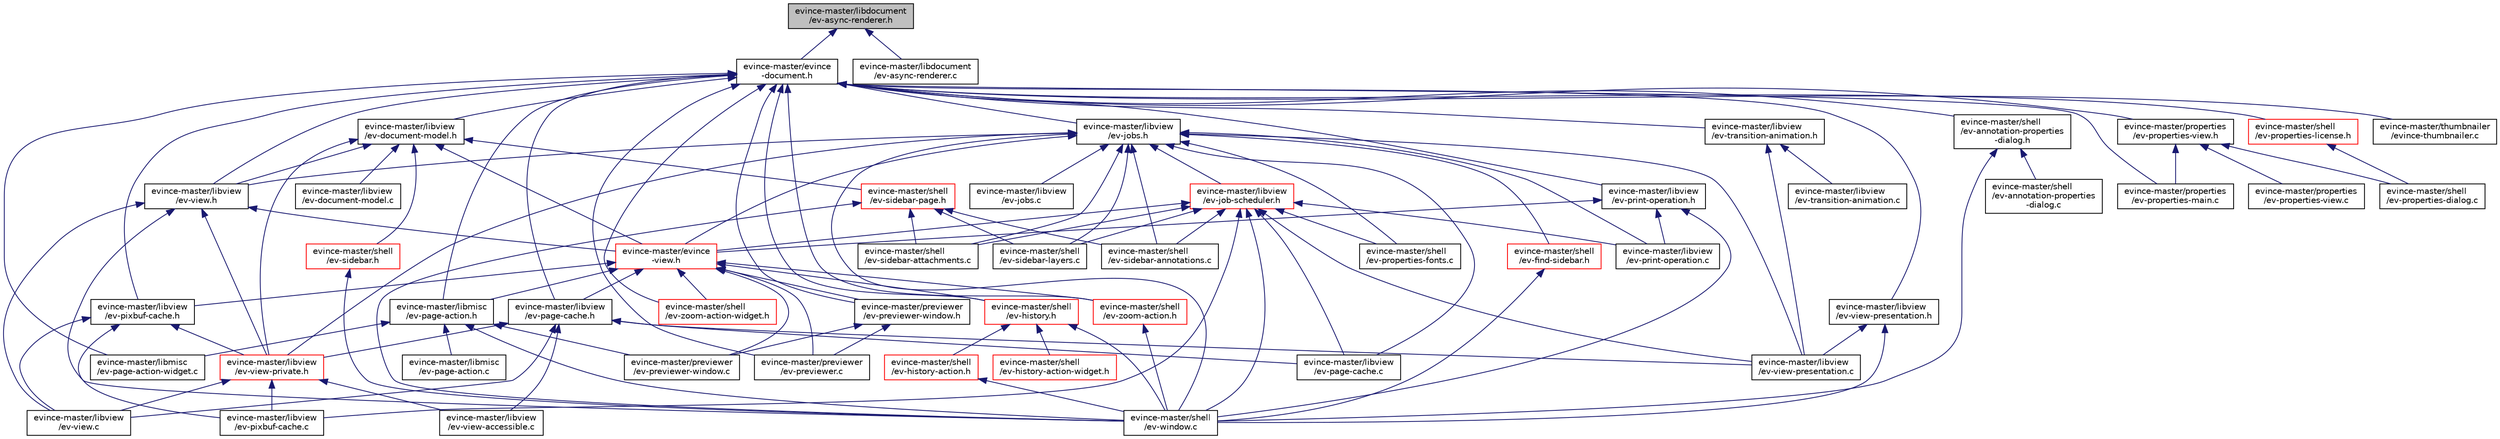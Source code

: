 digraph "evince-master/libdocument/ev-async-renderer.h"
{
  edge [fontname="Helvetica",fontsize="10",labelfontname="Helvetica",labelfontsize="10"];
  node [fontname="Helvetica",fontsize="10",shape=record];
  Node1 [label="evince-master/libdocument\l/ev-async-renderer.h",height=0.2,width=0.4,color="black", fillcolor="grey75", style="filled" fontcolor="black"];
  Node1 -> Node2 [dir="back",color="midnightblue",fontsize="10",style="solid",fontname="Helvetica"];
  Node2 [label="evince-master/evince\l-document.h",height=0.2,width=0.4,color="black", fillcolor="white", style="filled",URL="$d9/d80/evince-document_8h.html"];
  Node2 -> Node3 [dir="back",color="midnightblue",fontsize="10",style="solid",fontname="Helvetica"];
  Node3 [label="evince-master/libmisc\l/ev-page-action-widget.c",height=0.2,width=0.4,color="black", fillcolor="white", style="filled",URL="$df/d0a/ev-page-action-widget_8c.html"];
  Node2 -> Node4 [dir="back",color="midnightblue",fontsize="10",style="solid",fontname="Helvetica"];
  Node4 [label="evince-master/libmisc\l/ev-page-action.h",height=0.2,width=0.4,color="black", fillcolor="white", style="filled",URL="$d4/d59/ev-page-action_8h.html"];
  Node4 -> Node3 [dir="back",color="midnightblue",fontsize="10",style="solid",fontname="Helvetica"];
  Node4 -> Node5 [dir="back",color="midnightblue",fontsize="10",style="solid",fontname="Helvetica"];
  Node5 [label="evince-master/libmisc\l/ev-page-action.c",height=0.2,width=0.4,color="black", fillcolor="white", style="filled",URL="$d2/df3/ev-page-action_8c.html"];
  Node4 -> Node6 [dir="back",color="midnightblue",fontsize="10",style="solid",fontname="Helvetica"];
  Node6 [label="evince-master/previewer\l/ev-previewer-window.c",height=0.2,width=0.4,color="black", fillcolor="white", style="filled",URL="$d8/d30/ev-previewer-window_8c.html"];
  Node4 -> Node7 [dir="back",color="midnightblue",fontsize="10",style="solid",fontname="Helvetica"];
  Node7 [label="evince-master/shell\l/ev-window.c",height=0.2,width=0.4,color="black", fillcolor="white", style="filled",URL="$d0/d33/ev-window_8c.html"];
  Node2 -> Node8 [dir="back",color="midnightblue",fontsize="10",style="solid",fontname="Helvetica"];
  Node8 [label="evince-master/libview\l/ev-document-model.h",height=0.2,width=0.4,color="black", fillcolor="white", style="filled",URL="$d1/d96/ev-document-model_8h.html"];
  Node8 -> Node9 [dir="back",color="midnightblue",fontsize="10",style="solid",fontname="Helvetica"];
  Node9 [label="evince-master/evince\l-view.h",height=0.2,width=0.4,color="red", fillcolor="white", style="filled",URL="$d7/df8/evince-view_8h.html"];
  Node9 -> Node4 [dir="back",color="midnightblue",fontsize="10",style="solid",fontname="Helvetica"];
  Node9 -> Node10 [dir="back",color="midnightblue",fontsize="10",style="solid",fontname="Helvetica"];
  Node10 [label="evince-master/libview\l/ev-pixbuf-cache.h",height=0.2,width=0.4,color="black", fillcolor="white", style="filled",URL="$db/ddc/ev-pixbuf-cache_8h.html"];
  Node10 -> Node11 [dir="back",color="midnightblue",fontsize="10",style="solid",fontname="Helvetica"];
  Node11 [label="evince-master/libview\l/ev-view-private.h",height=0.2,width=0.4,color="red", fillcolor="white", style="filled",URL="$df/d21/ev-view-private_8h.html"];
  Node11 -> Node12 [dir="back",color="midnightblue",fontsize="10",style="solid",fontname="Helvetica"];
  Node12 [label="evince-master/libview\l/ev-pixbuf-cache.c",height=0.2,width=0.4,color="black", fillcolor="white", style="filled",URL="$df/d75/ev-pixbuf-cache_8c.html"];
  Node11 -> Node13 [dir="back",color="midnightblue",fontsize="10",style="solid",fontname="Helvetica"];
  Node13 [label="evince-master/libview\l/ev-view-accessible.c",height=0.2,width=0.4,color="black", fillcolor="white", style="filled",URL="$d8/ddc/ev-view-accessible_8c.html"];
  Node11 -> Node14 [dir="back",color="midnightblue",fontsize="10",style="solid",fontname="Helvetica"];
  Node14 [label="evince-master/libview\l/ev-view.c",height=0.2,width=0.4,color="black", fillcolor="white", style="filled",URL="$d8/d3e/ev-view_8c.html"];
  Node10 -> Node12 [dir="back",color="midnightblue",fontsize="10",style="solid",fontname="Helvetica"];
  Node10 -> Node14 [dir="back",color="midnightblue",fontsize="10",style="solid",fontname="Helvetica"];
  Node9 -> Node15 [dir="back",color="midnightblue",fontsize="10",style="solid",fontname="Helvetica"];
  Node15 [label="evince-master/libview\l/ev-page-cache.h",height=0.2,width=0.4,color="black", fillcolor="white", style="filled",URL="$d6/dbd/ev-page-cache_8h.html"];
  Node15 -> Node11 [dir="back",color="midnightblue",fontsize="10",style="solid",fontname="Helvetica"];
  Node15 -> Node16 [dir="back",color="midnightblue",fontsize="10",style="solid",fontname="Helvetica"];
  Node16 [label="evince-master/libview\l/ev-page-cache.c",height=0.2,width=0.4,color="black", fillcolor="white", style="filled",URL="$d0/d18/ev-page-cache_8c.html"];
  Node15 -> Node13 [dir="back",color="midnightblue",fontsize="10",style="solid",fontname="Helvetica"];
  Node15 -> Node17 [dir="back",color="midnightblue",fontsize="10",style="solid",fontname="Helvetica"];
  Node17 [label="evince-master/libview\l/ev-view-presentation.c",height=0.2,width=0.4,color="black", fillcolor="white", style="filled",URL="$d6/db3/ev-view-presentation_8c.html"];
  Node15 -> Node14 [dir="back",color="midnightblue",fontsize="10",style="solid",fontname="Helvetica"];
  Node9 -> Node6 [dir="back",color="midnightblue",fontsize="10",style="solid",fontname="Helvetica"];
  Node9 -> Node18 [dir="back",color="midnightblue",fontsize="10",style="solid",fontname="Helvetica"];
  Node18 [label="evince-master/previewer\l/ev-previewer-window.h",height=0.2,width=0.4,color="black", fillcolor="white", style="filled",URL="$d4/dbd/ev-previewer-window_8h.html"];
  Node18 -> Node6 [dir="back",color="midnightblue",fontsize="10",style="solid",fontname="Helvetica"];
  Node18 -> Node19 [dir="back",color="midnightblue",fontsize="10",style="solid",fontname="Helvetica"];
  Node19 [label="evince-master/previewer\l/ev-previewer.c",height=0.2,width=0.4,color="black", fillcolor="white", style="filled",URL="$d9/d06/ev-previewer_8c.html"];
  Node9 -> Node19 [dir="back",color="midnightblue",fontsize="10",style="solid",fontname="Helvetica"];
  Node9 -> Node20 [dir="back",color="midnightblue",fontsize="10",style="solid",fontname="Helvetica"];
  Node20 [label="evince-master/shell\l/ev-history.h",height=0.2,width=0.4,color="red", fillcolor="white", style="filled",URL="$dd/d9c/ev-history_8h.html"];
  Node20 -> Node21 [dir="back",color="midnightblue",fontsize="10",style="solid",fontname="Helvetica"];
  Node21 [label="evince-master/shell\l/ev-history-action-widget.h",height=0.2,width=0.4,color="red", fillcolor="white", style="filled",URL="$d3/d0f/ev-history-action-widget_8h.html"];
  Node20 -> Node22 [dir="back",color="midnightblue",fontsize="10",style="solid",fontname="Helvetica"];
  Node22 [label="evince-master/shell\l/ev-history-action.h",height=0.2,width=0.4,color="red", fillcolor="white", style="filled",URL="$d5/d82/ev-history-action_8h.html"];
  Node22 -> Node7 [dir="back",color="midnightblue",fontsize="10",style="solid",fontname="Helvetica"];
  Node20 -> Node7 [dir="back",color="midnightblue",fontsize="10",style="solid",fontname="Helvetica"];
  Node9 -> Node23 [dir="back",color="midnightblue",fontsize="10",style="solid",fontname="Helvetica"];
  Node23 [label="evince-master/shell\l/ev-zoom-action.h",height=0.2,width=0.4,color="red", fillcolor="white", style="filled",URL="$dd/d85/ev-zoom-action_8h.html"];
  Node23 -> Node7 [dir="back",color="midnightblue",fontsize="10",style="solid",fontname="Helvetica"];
  Node9 -> Node24 [dir="back",color="midnightblue",fontsize="10",style="solid",fontname="Helvetica"];
  Node24 [label="evince-master/shell\l/ev-zoom-action-widget.h",height=0.2,width=0.4,color="red", fillcolor="white", style="filled",URL="$d9/d85/ev-zoom-action-widget_8h.html"];
  Node8 -> Node25 [dir="back",color="midnightblue",fontsize="10",style="solid",fontname="Helvetica"];
  Node25 [label="evince-master/libview\l/ev-document-model.c",height=0.2,width=0.4,color="black", fillcolor="white", style="filled",URL="$df/d92/ev-document-model_8c.html"];
  Node8 -> Node26 [dir="back",color="midnightblue",fontsize="10",style="solid",fontname="Helvetica"];
  Node26 [label="evince-master/libview\l/ev-view.h",height=0.2,width=0.4,color="black", fillcolor="white", style="filled",URL="$df/de8/ev-view_8h.html"];
  Node26 -> Node9 [dir="back",color="midnightblue",fontsize="10",style="solid",fontname="Helvetica"];
  Node26 -> Node11 [dir="back",color="midnightblue",fontsize="10",style="solid",fontname="Helvetica"];
  Node26 -> Node14 [dir="back",color="midnightblue",fontsize="10",style="solid",fontname="Helvetica"];
  Node26 -> Node7 [dir="back",color="midnightblue",fontsize="10",style="solid",fontname="Helvetica"];
  Node8 -> Node11 [dir="back",color="midnightblue",fontsize="10",style="solid",fontname="Helvetica"];
  Node8 -> Node27 [dir="back",color="midnightblue",fontsize="10",style="solid",fontname="Helvetica"];
  Node27 [label="evince-master/shell\l/ev-sidebar-page.h",height=0.2,width=0.4,color="red", fillcolor="white", style="filled",URL="$de/d21/ev-sidebar-page_8h.html"];
  Node27 -> Node28 [dir="back",color="midnightblue",fontsize="10",style="solid",fontname="Helvetica"];
  Node28 [label="evince-master/shell\l/ev-sidebar-annotations.c",height=0.2,width=0.4,color="black", fillcolor="white", style="filled",URL="$df/dab/ev-sidebar-annotations_8c.html"];
  Node27 -> Node29 [dir="back",color="midnightblue",fontsize="10",style="solid",fontname="Helvetica"];
  Node29 [label="evince-master/shell\l/ev-sidebar-attachments.c",height=0.2,width=0.4,color="black", fillcolor="white", style="filled",URL="$d0/dbf/ev-sidebar-attachments_8c.html"];
  Node27 -> Node30 [dir="back",color="midnightblue",fontsize="10",style="solid",fontname="Helvetica"];
  Node30 [label="evince-master/shell\l/ev-sidebar-layers.c",height=0.2,width=0.4,color="black", fillcolor="white", style="filled",URL="$dd/dbf/ev-sidebar-layers_8c.html"];
  Node27 -> Node7 [dir="back",color="midnightblue",fontsize="10",style="solid",fontname="Helvetica"];
  Node8 -> Node31 [dir="back",color="midnightblue",fontsize="10",style="solid",fontname="Helvetica"];
  Node31 [label="evince-master/shell\l/ev-sidebar.h",height=0.2,width=0.4,color="red", fillcolor="white", style="filled",URL="$da/d06/ev-sidebar_8h.html"];
  Node31 -> Node7 [dir="back",color="midnightblue",fontsize="10",style="solid",fontname="Helvetica"];
  Node2 -> Node32 [dir="back",color="midnightblue",fontsize="10",style="solid",fontname="Helvetica"];
  Node32 [label="evince-master/libview\l/ev-jobs.h",height=0.2,width=0.4,color="black", fillcolor="white", style="filled",URL="$d4/ddf/ev-jobs_8h.html"];
  Node32 -> Node9 [dir="back",color="midnightblue",fontsize="10",style="solid",fontname="Helvetica"];
  Node32 -> Node33 [dir="back",color="midnightblue",fontsize="10",style="solid",fontname="Helvetica"];
  Node33 [label="evince-master/libview\l/ev-job-scheduler.h",height=0.2,width=0.4,color="red", fillcolor="white", style="filled",URL="$dc/dc5/ev-job-scheduler_8h.html"];
  Node33 -> Node9 [dir="back",color="midnightblue",fontsize="10",style="solid",fontname="Helvetica"];
  Node33 -> Node16 [dir="back",color="midnightblue",fontsize="10",style="solid",fontname="Helvetica"];
  Node33 -> Node12 [dir="back",color="midnightblue",fontsize="10",style="solid",fontname="Helvetica"];
  Node33 -> Node34 [dir="back",color="midnightblue",fontsize="10",style="solid",fontname="Helvetica"];
  Node34 [label="evince-master/libview\l/ev-print-operation.c",height=0.2,width=0.4,color="black", fillcolor="white", style="filled",URL="$da/dd8/ev-print-operation_8c.html"];
  Node33 -> Node17 [dir="back",color="midnightblue",fontsize="10",style="solid",fontname="Helvetica"];
  Node33 -> Node35 [dir="back",color="midnightblue",fontsize="10",style="solid",fontname="Helvetica"];
  Node35 [label="evince-master/shell\l/ev-properties-fonts.c",height=0.2,width=0.4,color="black", fillcolor="white", style="filled",URL="$de/d51/ev-properties-fonts_8c.html"];
  Node33 -> Node28 [dir="back",color="midnightblue",fontsize="10",style="solid",fontname="Helvetica"];
  Node33 -> Node29 [dir="back",color="midnightblue",fontsize="10",style="solid",fontname="Helvetica"];
  Node33 -> Node30 [dir="back",color="midnightblue",fontsize="10",style="solid",fontname="Helvetica"];
  Node33 -> Node7 [dir="back",color="midnightblue",fontsize="10",style="solid",fontname="Helvetica"];
  Node32 -> Node36 [dir="back",color="midnightblue",fontsize="10",style="solid",fontname="Helvetica"];
  Node36 [label="evince-master/libview\l/ev-jobs.c",height=0.2,width=0.4,color="black", fillcolor="white", style="filled",URL="$d6/dc7/ev-jobs_8c.html"];
  Node32 -> Node26 [dir="back",color="midnightblue",fontsize="10",style="solid",fontname="Helvetica"];
  Node32 -> Node11 [dir="back",color="midnightblue",fontsize="10",style="solid",fontname="Helvetica"];
  Node32 -> Node16 [dir="back",color="midnightblue",fontsize="10",style="solid",fontname="Helvetica"];
  Node32 -> Node34 [dir="back",color="midnightblue",fontsize="10",style="solid",fontname="Helvetica"];
  Node32 -> Node17 [dir="back",color="midnightblue",fontsize="10",style="solid",fontname="Helvetica"];
  Node32 -> Node37 [dir="back",color="midnightblue",fontsize="10",style="solid",fontname="Helvetica"];
  Node37 [label="evince-master/shell\l/ev-find-sidebar.h",height=0.2,width=0.4,color="red", fillcolor="white", style="filled",URL="$de/da4/ev-find-sidebar_8h.html"];
  Node37 -> Node7 [dir="back",color="midnightblue",fontsize="10",style="solid",fontname="Helvetica"];
  Node32 -> Node35 [dir="back",color="midnightblue",fontsize="10",style="solid",fontname="Helvetica"];
  Node32 -> Node28 [dir="back",color="midnightblue",fontsize="10",style="solid",fontname="Helvetica"];
  Node32 -> Node29 [dir="back",color="midnightblue",fontsize="10",style="solid",fontname="Helvetica"];
  Node32 -> Node30 [dir="back",color="midnightblue",fontsize="10",style="solid",fontname="Helvetica"];
  Node32 -> Node7 [dir="back",color="midnightblue",fontsize="10",style="solid",fontname="Helvetica"];
  Node2 -> Node26 [dir="back",color="midnightblue",fontsize="10",style="solid",fontname="Helvetica"];
  Node2 -> Node10 [dir="back",color="midnightblue",fontsize="10",style="solid",fontname="Helvetica"];
  Node2 -> Node15 [dir="back",color="midnightblue",fontsize="10",style="solid",fontname="Helvetica"];
  Node2 -> Node38 [dir="back",color="midnightblue",fontsize="10",style="solid",fontname="Helvetica"];
  Node38 [label="evince-master/libview\l/ev-print-operation.h",height=0.2,width=0.4,color="black", fillcolor="white", style="filled",URL="$d1/d15/ev-print-operation_8h.html"];
  Node38 -> Node9 [dir="back",color="midnightblue",fontsize="10",style="solid",fontname="Helvetica"];
  Node38 -> Node34 [dir="back",color="midnightblue",fontsize="10",style="solid",fontname="Helvetica"];
  Node38 -> Node7 [dir="back",color="midnightblue",fontsize="10",style="solid",fontname="Helvetica"];
  Node2 -> Node39 [dir="back",color="midnightblue",fontsize="10",style="solid",fontname="Helvetica"];
  Node39 [label="evince-master/libview\l/ev-transition-animation.h",height=0.2,width=0.4,color="black", fillcolor="white", style="filled",URL="$d7/d94/ev-transition-animation_8h.html"];
  Node39 -> Node40 [dir="back",color="midnightblue",fontsize="10",style="solid",fontname="Helvetica"];
  Node40 [label="evince-master/libview\l/ev-transition-animation.c",height=0.2,width=0.4,color="black", fillcolor="white", style="filled",URL="$db/dd6/ev-transition-animation_8c.html"];
  Node39 -> Node17 [dir="back",color="midnightblue",fontsize="10",style="solid",fontname="Helvetica"];
  Node2 -> Node41 [dir="back",color="midnightblue",fontsize="10",style="solid",fontname="Helvetica"];
  Node41 [label="evince-master/libview\l/ev-view-presentation.h",height=0.2,width=0.4,color="black", fillcolor="white", style="filled",URL="$d1/da7/ev-view-presentation_8h.html"];
  Node41 -> Node17 [dir="back",color="midnightblue",fontsize="10",style="solid",fontname="Helvetica"];
  Node41 -> Node7 [dir="back",color="midnightblue",fontsize="10",style="solid",fontname="Helvetica"];
  Node2 -> Node18 [dir="back",color="midnightblue",fontsize="10",style="solid",fontname="Helvetica"];
  Node2 -> Node19 [dir="back",color="midnightblue",fontsize="10",style="solid",fontname="Helvetica"];
  Node2 -> Node42 [dir="back",color="midnightblue",fontsize="10",style="solid",fontname="Helvetica"];
  Node42 [label="evince-master/properties\l/ev-properties-main.c",height=0.2,width=0.4,color="black", fillcolor="white", style="filled",URL="$d9/d9e/ev-properties-main_8c.html"];
  Node2 -> Node43 [dir="back",color="midnightblue",fontsize="10",style="solid",fontname="Helvetica"];
  Node43 [label="evince-master/properties\l/ev-properties-view.h",height=0.2,width=0.4,color="black", fillcolor="white", style="filled",URL="$dc/dea/ev-properties-view_8h.html"];
  Node43 -> Node42 [dir="back",color="midnightblue",fontsize="10",style="solid",fontname="Helvetica"];
  Node43 -> Node44 [dir="back",color="midnightblue",fontsize="10",style="solid",fontname="Helvetica"];
  Node44 [label="evince-master/properties\l/ev-properties-view.c",height=0.2,width=0.4,color="black", fillcolor="white", style="filled",URL="$d0/d52/ev-properties-view_8c.html"];
  Node43 -> Node45 [dir="back",color="midnightblue",fontsize="10",style="solid",fontname="Helvetica"];
  Node45 [label="evince-master/shell\l/ev-properties-dialog.c",height=0.2,width=0.4,color="black", fillcolor="white", style="filled",URL="$dc/d12/ev-properties-dialog_8c.html"];
  Node2 -> Node46 [dir="back",color="midnightblue",fontsize="10",style="solid",fontname="Helvetica"];
  Node46 [label="evince-master/shell\l/ev-annotation-properties\l-dialog.h",height=0.2,width=0.4,color="black", fillcolor="white", style="filled",URL="$de/df7/ev-annotation-properties-dialog_8h.html"];
  Node46 -> Node47 [dir="back",color="midnightblue",fontsize="10",style="solid",fontname="Helvetica"];
  Node47 [label="evince-master/shell\l/ev-annotation-properties\l-dialog.c",height=0.2,width=0.4,color="black", fillcolor="white", style="filled",URL="$de/d74/ev-annotation-properties-dialog_8c.html"];
  Node46 -> Node7 [dir="back",color="midnightblue",fontsize="10",style="solid",fontname="Helvetica"];
  Node2 -> Node20 [dir="back",color="midnightblue",fontsize="10",style="solid",fontname="Helvetica"];
  Node2 -> Node48 [dir="back",color="midnightblue",fontsize="10",style="solid",fontname="Helvetica"];
  Node48 [label="evince-master/shell\l/ev-properties-license.h",height=0.2,width=0.4,color="red", fillcolor="white", style="filled",URL="$d7/d70/ev-properties-license_8h.html"];
  Node48 -> Node45 [dir="back",color="midnightblue",fontsize="10",style="solid",fontname="Helvetica"];
  Node2 -> Node23 [dir="back",color="midnightblue",fontsize="10",style="solid",fontname="Helvetica"];
  Node2 -> Node24 [dir="back",color="midnightblue",fontsize="10",style="solid",fontname="Helvetica"];
  Node2 -> Node49 [dir="back",color="midnightblue",fontsize="10",style="solid",fontname="Helvetica"];
  Node49 [label="evince-master/thumbnailer\l/evince-thumbnailer.c",height=0.2,width=0.4,color="black", fillcolor="white", style="filled",URL="$db/dd7/evince-thumbnailer_8c.html"];
  Node1 -> Node50 [dir="back",color="midnightblue",fontsize="10",style="solid",fontname="Helvetica"];
  Node50 [label="evince-master/libdocument\l/ev-async-renderer.c",height=0.2,width=0.4,color="black", fillcolor="white", style="filled",URL="$d0/d1b/ev-async-renderer_8c.html"];
}
